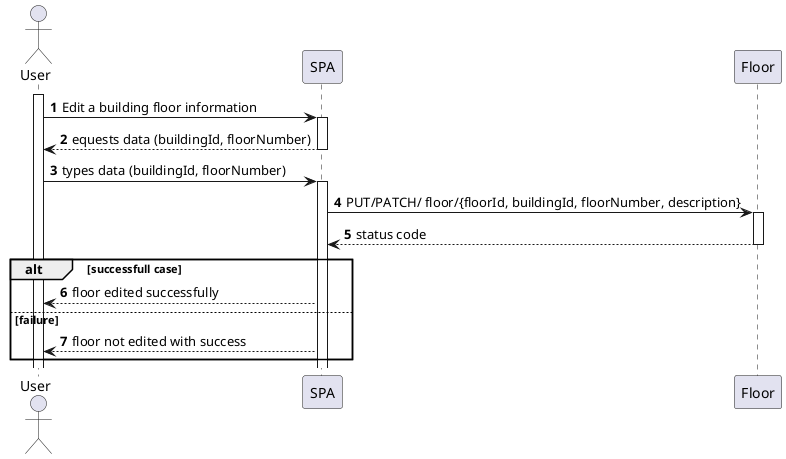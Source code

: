 @startuml

autonumber

Actor User
activate User
User -> SPA : Edit a building floor information
activate SPA

SPA --> User : equests data (buildingId, floorNumber)
deactivate SPA

User -> SPA : types data (buildingId, floorNumber)
activate SPA

SPA -> Floor : PUT/PATCH/ floor/{floorId, buildingId, floorNumber, description}
activate Floor

Floor --> SPA : status code
deactivate Floor

alt successfull case
    SPA --> User : floor edited successfully
else failure
    SPA --> User : floor not edited with success
end


@enduml